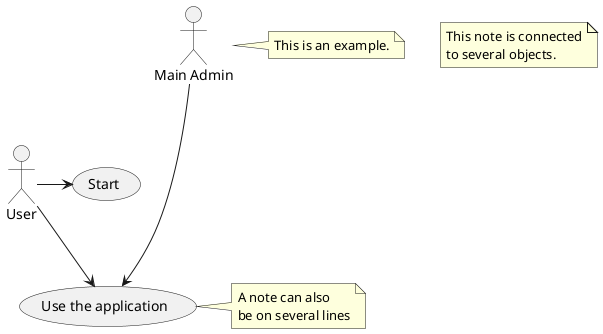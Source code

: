 @startuml
:Main Admin: as Admin
(Use the application) as (Use)

User -> (Start)
User --> (Use)

Admin ---> (Use)

note right of Admin : This is an example.

note right of (Use)
A note can also
be on several lines
end note

note "This note is connected\nto several objects." as N2
'(Start) .. N2
'N2 .. (Use)Use
@enduml

